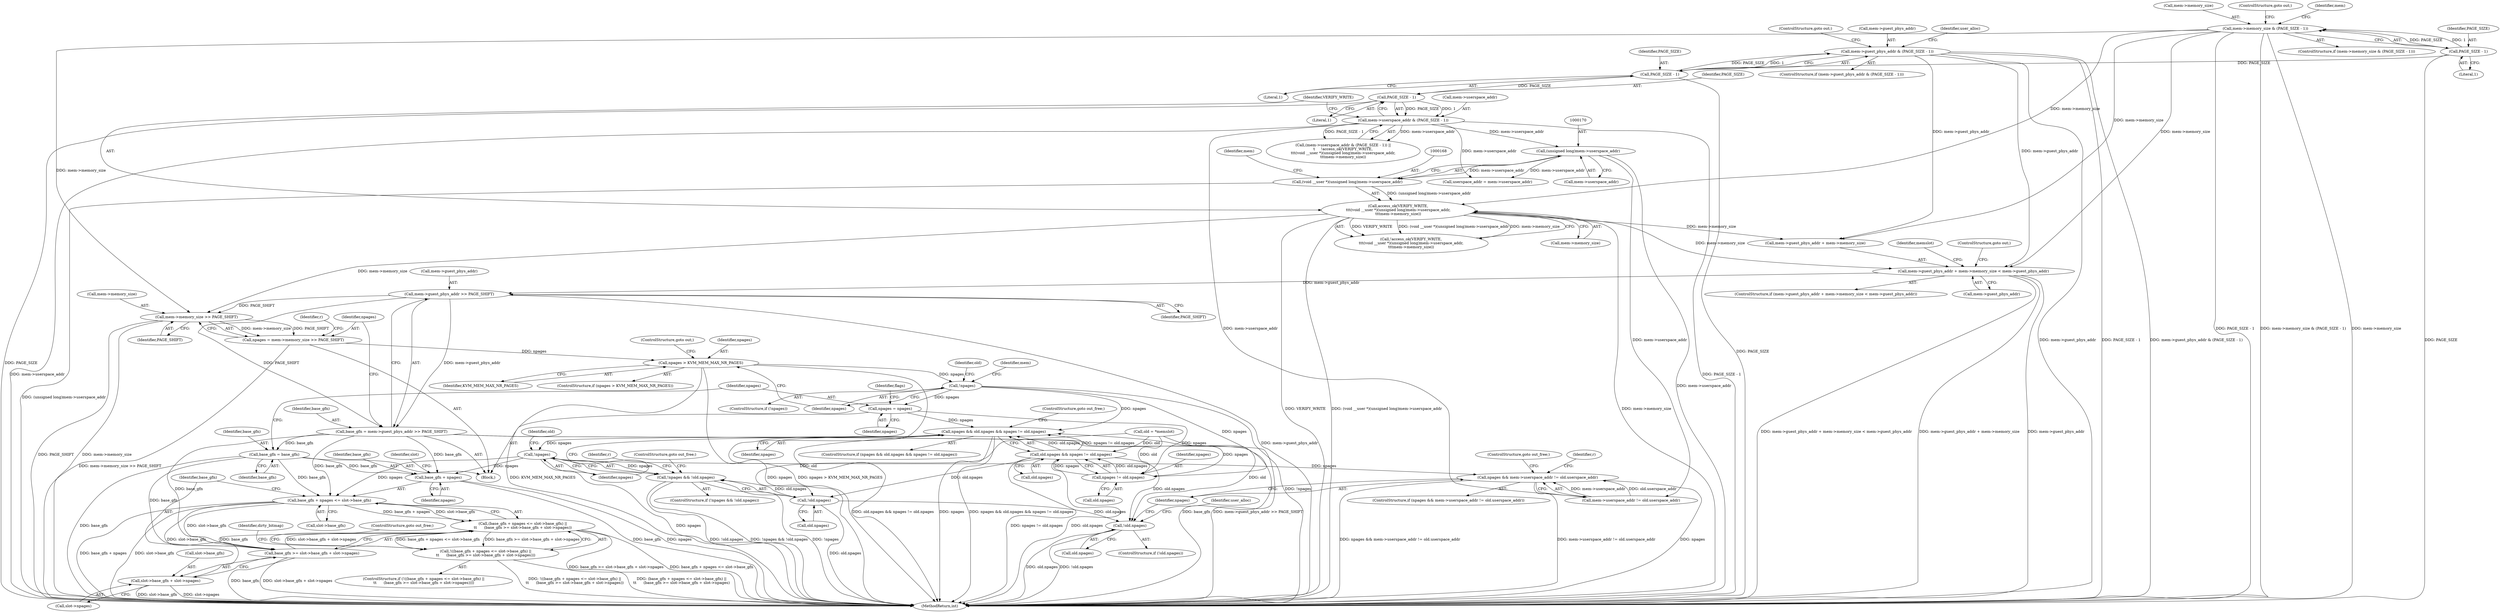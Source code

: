 digraph "0_linux_e40f193f5bb022e927a57a4f5d5194e4f12ddb74@pointer" {
"1000186" [label="(Call,mem->guest_phys_addr + mem->memory_size < mem->guest_phys_addr)"];
"1000145" [label="(Call,mem->guest_phys_addr & (PAGE_SIZE - 1))"];
"1000149" [label="(Call,PAGE_SIZE - 1)"];
"1000140" [label="(Call,PAGE_SIZE - 1)"];
"1000165" [label="(Call,access_ok(VERIFY_WRITE,\n\t\t\t(void __user *)(unsigned long)mem->userspace_addr,\n\t\t\tmem->memory_size))"];
"1000167" [label="(Call,(void __user *)(unsigned long)mem->userspace_addr)"];
"1000169" [label="(Call,(unsigned long)mem->userspace_addr)"];
"1000157" [label="(Call,mem->userspace_addr & (PAGE_SIZE - 1))"];
"1000161" [label="(Call,PAGE_SIZE - 1)"];
"1000136" [label="(Call,mem->memory_size & (PAGE_SIZE - 1))"];
"1000209" [label="(Call,mem->guest_phys_addr >> PAGE_SHIFT)"];
"1000207" [label="(Call,base_gfn = mem->guest_phys_addr >> PAGE_SHIFT)"];
"1000247" [label="(Call,base_gfn = base_gfn)"];
"1000303" [label="(Call,base_gfn + npages <= slot->base_gfn)"];
"1000302" [label="(Call,(base_gfn + npages <= slot->base_gfn) ||\n\t\t      (base_gfn >= slot->base_gfn + slot->npages))"];
"1000301" [label="(Call,!((base_gfn + npages <= slot->base_gfn) ||\n\t\t      (base_gfn >= slot->base_gfn + slot->npages)))"];
"1000310" [label="(Call,base_gfn >= slot->base_gfn + slot->npages)"];
"1000312" [label="(Call,slot->base_gfn + slot->npages)"];
"1000304" [label="(Call,base_gfn + npages)"];
"1000216" [label="(Call,mem->memory_size >> PAGE_SHIFT)"];
"1000214" [label="(Call,npages = mem->memory_size >> PAGE_SHIFT)"];
"1000226" [label="(Call,npages > KVM_MEM_MAX_NR_PAGES)"];
"1000231" [label="(Call,!npages)"];
"1000250" [label="(Call,npages = npages)"];
"1000263" [label="(Call,npages && old.npages && npages != old.npages)"];
"1000277" [label="(Call,!npages)"];
"1000276" [label="(Call,!npages && !old.npages)"];
"1000344" [label="(Call,npages && mem->userspace_addr != old.userspace_addr)"];
"1000269" [label="(Call,npages != old.npages)"];
"1000265" [label="(Call,old.npages && npages != old.npages)"];
"1000279" [label="(Call,!old.npages)"];
"1000328" [label="(Call,!old.npages)"];
"1000251" [label="(Identifier,npages)"];
"1000230" [label="(ControlStructure,if (!npages))"];
"1000171" [label="(Call,mem->userspace_addr)"];
"1000232" [label="(Identifier,npages)"];
"1000222" [label="(Identifier,r)"];
"1000141" [label="(Identifier,PAGE_SIZE)"];
"1000186" [label="(Call,mem->guest_phys_addr + mem->memory_size < mem->guest_phys_addr)"];
"1000303" [label="(Call,base_gfn + npages <= slot->base_gfn)"];
"1000274" [label="(ControlStructure,goto out_free;)"];
"1000252" [label="(Identifier,npages)"];
"1000199" [label="(Identifier,memslot)"];
"1000346" [label="(Call,mem->userspace_addr != old.userspace_addr)"];
"1000214" [label="(Call,npages = mem->memory_size >> PAGE_SHIFT)"];
"1000151" [label="(Literal,1)"];
"1000150" [label="(Identifier,PAGE_SIZE)"];
"1000135" [label="(ControlStructure,if (mem->memory_size & (PAGE_SIZE - 1)))"];
"1000229" [label="(ControlStructure,goto out;)"];
"1000209" [label="(Call,mem->guest_phys_addr >> PAGE_SHIFT)"];
"1000145" [label="(Call,mem->guest_phys_addr & (PAGE_SIZE - 1))"];
"1000167" [label="(Call,(void __user *)(unsigned long)mem->userspace_addr)"];
"1000306" [label="(Identifier,npages)"];
"1000266" [label="(Call,old.npages)"];
"1000215" [label="(Identifier,npages)"];
"1000312" [label="(Call,slot->base_gfn + slot->npages)"];
"1000316" [label="(Call,slot->npages)"];
"1000144" [label="(ControlStructure,if (mem->guest_phys_addr & (PAGE_SIZE - 1)))"];
"1000263" [label="(Call,npages && old.npages && npages != old.npages)"];
"1000305" [label="(Identifier,base_gfn)"];
"1000194" [label="(Call,mem->guest_phys_addr)"];
"1000137" [label="(Call,mem->memory_size)"];
"1000231" [label="(Call,!npages)"];
"1000239" [label="(Identifier,old)"];
"1000155" [label="(Identifier,user_alloc)"];
"1000143" [label="(ControlStructure,goto out;)"];
"1000161" [label="(Call,PAGE_SIZE - 1)"];
"1000285" [label="(Identifier,r)"];
"1000270" [label="(Identifier,npages)"];
"1000164" [label="(Call,!access_ok(VERIFY_WRITE,\n\t\t\t(void __user *)(unsigned long)mem->userspace_addr,\n\t\t\tmem->memory_size))"];
"1000197" [label="(ControlStructure,goto out;)"];
"1000213" [label="(Identifier,PAGE_SHIFT)"];
"1000344" [label="(Call,npages && mem->userspace_addr != old.userspace_addr)"];
"1000311" [label="(Identifier,base_gfn)"];
"1000265" [label="(Call,old.npages && npages != old.npages)"];
"1000187" [label="(Call,mem->guest_phys_addr + mem->memory_size)"];
"1000308" [label="(Identifier,slot)"];
"1000336" [label="(Call,userspace_addr = mem->userspace_addr)"];
"1000248" [label="(Identifier,base_gfn)"];
"1000275" [label="(ControlStructure,if (!npages && !old.npages))"];
"1000329" [label="(Call,old.npages)"];
"1000162" [label="(Identifier,PAGE_SIZE)"];
"1000165" [label="(Call,access_ok(VERIFY_WRITE,\n\t\t\t(void __user *)(unsigned long)mem->userspace_addr,\n\t\t\tmem->memory_size))"];
"1000226" [label="(Call,npages > KVM_MEM_MAX_NR_PAGES)"];
"1000307" [label="(Call,slot->base_gfn)"];
"1000152" [label="(ControlStructure,goto out;)"];
"1000278" [label="(Identifier,npages)"];
"1000269" [label="(Call,npages != old.npages)"];
"1000300" [label="(ControlStructure,if (!((base_gfn + npages <= slot->base_gfn) ||\n\t\t      (base_gfn >= slot->base_gfn + slot->npages))))"];
"1000304" [label="(Call,base_gfn + npages)"];
"1000302" [label="(Call,(base_gfn + npages <= slot->base_gfn) ||\n\t\t      (base_gfn >= slot->base_gfn + slot->npages))"];
"1000146" [label="(Call,mem->guest_phys_addr)"];
"1000276" [label="(Call,!npages && !old.npages)"];
"1000208" [label="(Identifier,base_gfn)"];
"1000116" [label="(Block,)"];
"1000310" [label="(Call,base_gfn >= slot->base_gfn + slot->npages)"];
"1000185" [label="(ControlStructure,if (mem->guest_phys_addr + mem->memory_size < mem->guest_phys_addr))"];
"1000249" [label="(Identifier,base_gfn)"];
"1000345" [label="(Identifier,npages)"];
"1000492" [label="(MethodReturn,int)"];
"1000228" [label="(Identifier,KVM_MEM_MAX_NR_PAGES)"];
"1000225" [label="(ControlStructure,if (npages > KVM_MEM_MAX_NR_PAGES))"];
"1000149" [label="(Call,PAGE_SIZE - 1)"];
"1000142" [label="(Literal,1)"];
"1000207" [label="(Call,base_gfn = mem->guest_phys_addr >> PAGE_SHIFT)"];
"1000169" [label="(Call,(unsigned long)mem->userspace_addr)"];
"1000283" [label="(ControlStructure,goto out_free;)"];
"1000319" [label="(ControlStructure,goto out_free;)"];
"1000277" [label="(Call,!npages)"];
"1000271" [label="(Call,old.npages)"];
"1000158" [label="(Call,mem->userspace_addr)"];
"1000166" [label="(Identifier,VERIFY_WRITE)"];
"1000235" [label="(Identifier,mem)"];
"1000327" [label="(ControlStructure,if (!old.npages))"];
"1000147" [label="(Identifier,mem)"];
"1000220" [label="(Identifier,PAGE_SHIFT)"];
"1000238" [label="(Call,old = *memslot)"];
"1000262" [label="(ControlStructure,if (npages && old.npages && npages != old.npages))"];
"1000157" [label="(Call,mem->userspace_addr & (PAGE_SIZE - 1))"];
"1000175" [label="(Identifier,mem)"];
"1000250" [label="(Call,npages = npages)"];
"1000136" [label="(Call,mem->memory_size & (PAGE_SIZE - 1))"];
"1000328" [label="(Call,!old.npages)"];
"1000210" [label="(Call,mem->guest_phys_addr)"];
"1000301" [label="(Call,!((base_gfn + npages <= slot->base_gfn) ||\n\t\t      (base_gfn >= slot->base_gfn + slot->npages)))"];
"1000279" [label="(Call,!old.npages)"];
"1000343" [label="(ControlStructure,if (npages && mem->userspace_addr != old.userspace_addr))"];
"1000163" [label="(Literal,1)"];
"1000264" [label="(Identifier,npages)"];
"1000281" [label="(Identifier,old)"];
"1000227" [label="(Identifier,npages)"];
"1000216" [label="(Call,mem->memory_size >> PAGE_SHIFT)"];
"1000140" [label="(Call,PAGE_SIZE - 1)"];
"1000360" [label="(ControlStructure,goto out_free;)"];
"1000156" [label="(Call,(mem->userspace_addr & (PAGE_SIZE - 1)) ||\n\t     !access_ok(VERIFY_WRITE,\n\t\t\t(void __user *)(unsigned long)mem->userspace_addr,\n\t\t\tmem->memory_size))"];
"1000280" [label="(Call,old.npages)"];
"1000321" [label="(Identifier,dirty_bitmap)"];
"1000174" [label="(Call,mem->memory_size)"];
"1000254" [label="(Identifier,flags)"];
"1000334" [label="(Identifier,user_alloc)"];
"1000247" [label="(Call,base_gfn = base_gfn)"];
"1000313" [label="(Call,slot->base_gfn)"];
"1000355" [label="(Identifier,r)"];
"1000217" [label="(Call,mem->memory_size)"];
"1000186" -> "1000185"  [label="AST: "];
"1000186" -> "1000194"  [label="CFG: "];
"1000187" -> "1000186"  [label="AST: "];
"1000194" -> "1000186"  [label="AST: "];
"1000197" -> "1000186"  [label="CFG: "];
"1000199" -> "1000186"  [label="CFG: "];
"1000186" -> "1000492"  [label="DDG: mem->guest_phys_addr + mem->memory_size < mem->guest_phys_addr"];
"1000186" -> "1000492"  [label="DDG: mem->guest_phys_addr + mem->memory_size"];
"1000186" -> "1000492"  [label="DDG: mem->guest_phys_addr"];
"1000145" -> "1000186"  [label="DDG: mem->guest_phys_addr"];
"1000165" -> "1000186"  [label="DDG: mem->memory_size"];
"1000136" -> "1000186"  [label="DDG: mem->memory_size"];
"1000186" -> "1000209"  [label="DDG: mem->guest_phys_addr"];
"1000145" -> "1000144"  [label="AST: "];
"1000145" -> "1000149"  [label="CFG: "];
"1000146" -> "1000145"  [label="AST: "];
"1000149" -> "1000145"  [label="AST: "];
"1000152" -> "1000145"  [label="CFG: "];
"1000155" -> "1000145"  [label="CFG: "];
"1000145" -> "1000492"  [label="DDG: PAGE_SIZE - 1"];
"1000145" -> "1000492"  [label="DDG: mem->guest_phys_addr & (PAGE_SIZE - 1)"];
"1000145" -> "1000492"  [label="DDG: mem->guest_phys_addr"];
"1000149" -> "1000145"  [label="DDG: PAGE_SIZE"];
"1000149" -> "1000145"  [label="DDG: 1"];
"1000145" -> "1000187"  [label="DDG: mem->guest_phys_addr"];
"1000149" -> "1000151"  [label="CFG: "];
"1000150" -> "1000149"  [label="AST: "];
"1000151" -> "1000149"  [label="AST: "];
"1000149" -> "1000492"  [label="DDG: PAGE_SIZE"];
"1000140" -> "1000149"  [label="DDG: PAGE_SIZE"];
"1000149" -> "1000161"  [label="DDG: PAGE_SIZE"];
"1000140" -> "1000136"  [label="AST: "];
"1000140" -> "1000142"  [label="CFG: "];
"1000141" -> "1000140"  [label="AST: "];
"1000142" -> "1000140"  [label="AST: "];
"1000136" -> "1000140"  [label="CFG: "];
"1000140" -> "1000492"  [label="DDG: PAGE_SIZE"];
"1000140" -> "1000136"  [label="DDG: PAGE_SIZE"];
"1000140" -> "1000136"  [label="DDG: 1"];
"1000165" -> "1000164"  [label="AST: "];
"1000165" -> "1000174"  [label="CFG: "];
"1000166" -> "1000165"  [label="AST: "];
"1000167" -> "1000165"  [label="AST: "];
"1000174" -> "1000165"  [label="AST: "];
"1000164" -> "1000165"  [label="CFG: "];
"1000165" -> "1000492"  [label="DDG: VERIFY_WRITE"];
"1000165" -> "1000492"  [label="DDG: (void __user *)(unsigned long)mem->userspace_addr"];
"1000165" -> "1000492"  [label="DDG: mem->memory_size"];
"1000165" -> "1000164"  [label="DDG: VERIFY_WRITE"];
"1000165" -> "1000164"  [label="DDG: (void __user *)(unsigned long)mem->userspace_addr"];
"1000165" -> "1000164"  [label="DDG: mem->memory_size"];
"1000167" -> "1000165"  [label="DDG: (unsigned long)mem->userspace_addr"];
"1000136" -> "1000165"  [label="DDG: mem->memory_size"];
"1000165" -> "1000187"  [label="DDG: mem->memory_size"];
"1000165" -> "1000216"  [label="DDG: mem->memory_size"];
"1000167" -> "1000169"  [label="CFG: "];
"1000168" -> "1000167"  [label="AST: "];
"1000169" -> "1000167"  [label="AST: "];
"1000175" -> "1000167"  [label="CFG: "];
"1000167" -> "1000492"  [label="DDG: (unsigned long)mem->userspace_addr"];
"1000169" -> "1000167"  [label="DDG: mem->userspace_addr"];
"1000169" -> "1000171"  [label="CFG: "];
"1000170" -> "1000169"  [label="AST: "];
"1000171" -> "1000169"  [label="AST: "];
"1000169" -> "1000492"  [label="DDG: mem->userspace_addr"];
"1000157" -> "1000169"  [label="DDG: mem->userspace_addr"];
"1000169" -> "1000336"  [label="DDG: mem->userspace_addr"];
"1000169" -> "1000346"  [label="DDG: mem->userspace_addr"];
"1000157" -> "1000156"  [label="AST: "];
"1000157" -> "1000161"  [label="CFG: "];
"1000158" -> "1000157"  [label="AST: "];
"1000161" -> "1000157"  [label="AST: "];
"1000166" -> "1000157"  [label="CFG: "];
"1000156" -> "1000157"  [label="CFG: "];
"1000157" -> "1000492"  [label="DDG: mem->userspace_addr"];
"1000157" -> "1000492"  [label="DDG: PAGE_SIZE - 1"];
"1000157" -> "1000156"  [label="DDG: mem->userspace_addr"];
"1000157" -> "1000156"  [label="DDG: PAGE_SIZE - 1"];
"1000161" -> "1000157"  [label="DDG: PAGE_SIZE"];
"1000161" -> "1000157"  [label="DDG: 1"];
"1000157" -> "1000336"  [label="DDG: mem->userspace_addr"];
"1000157" -> "1000346"  [label="DDG: mem->userspace_addr"];
"1000161" -> "1000163"  [label="CFG: "];
"1000162" -> "1000161"  [label="AST: "];
"1000163" -> "1000161"  [label="AST: "];
"1000161" -> "1000492"  [label="DDG: PAGE_SIZE"];
"1000136" -> "1000135"  [label="AST: "];
"1000137" -> "1000136"  [label="AST: "];
"1000143" -> "1000136"  [label="CFG: "];
"1000147" -> "1000136"  [label="CFG: "];
"1000136" -> "1000492"  [label="DDG: PAGE_SIZE - 1"];
"1000136" -> "1000492"  [label="DDG: mem->memory_size & (PAGE_SIZE - 1)"];
"1000136" -> "1000492"  [label="DDG: mem->memory_size"];
"1000136" -> "1000187"  [label="DDG: mem->memory_size"];
"1000136" -> "1000216"  [label="DDG: mem->memory_size"];
"1000209" -> "1000207"  [label="AST: "];
"1000209" -> "1000213"  [label="CFG: "];
"1000210" -> "1000209"  [label="AST: "];
"1000213" -> "1000209"  [label="AST: "];
"1000207" -> "1000209"  [label="CFG: "];
"1000209" -> "1000492"  [label="DDG: mem->guest_phys_addr"];
"1000209" -> "1000207"  [label="DDG: mem->guest_phys_addr"];
"1000209" -> "1000207"  [label="DDG: PAGE_SHIFT"];
"1000209" -> "1000216"  [label="DDG: PAGE_SHIFT"];
"1000207" -> "1000116"  [label="AST: "];
"1000208" -> "1000207"  [label="AST: "];
"1000215" -> "1000207"  [label="CFG: "];
"1000207" -> "1000492"  [label="DDG: mem->guest_phys_addr >> PAGE_SHIFT"];
"1000207" -> "1000492"  [label="DDG: base_gfn"];
"1000207" -> "1000247"  [label="DDG: base_gfn"];
"1000207" -> "1000303"  [label="DDG: base_gfn"];
"1000207" -> "1000304"  [label="DDG: base_gfn"];
"1000207" -> "1000310"  [label="DDG: base_gfn"];
"1000247" -> "1000116"  [label="AST: "];
"1000247" -> "1000249"  [label="CFG: "];
"1000248" -> "1000247"  [label="AST: "];
"1000249" -> "1000247"  [label="AST: "];
"1000251" -> "1000247"  [label="CFG: "];
"1000247" -> "1000492"  [label="DDG: base_gfn"];
"1000247" -> "1000303"  [label="DDG: base_gfn"];
"1000247" -> "1000304"  [label="DDG: base_gfn"];
"1000247" -> "1000310"  [label="DDG: base_gfn"];
"1000303" -> "1000302"  [label="AST: "];
"1000303" -> "1000307"  [label="CFG: "];
"1000304" -> "1000303"  [label="AST: "];
"1000307" -> "1000303"  [label="AST: "];
"1000311" -> "1000303"  [label="CFG: "];
"1000302" -> "1000303"  [label="CFG: "];
"1000303" -> "1000492"  [label="DDG: base_gfn + npages"];
"1000303" -> "1000492"  [label="DDG: slot->base_gfn"];
"1000303" -> "1000302"  [label="DDG: base_gfn + npages"];
"1000303" -> "1000302"  [label="DDG: slot->base_gfn"];
"1000277" -> "1000303"  [label="DDG: npages"];
"1000303" -> "1000310"  [label="DDG: slot->base_gfn"];
"1000303" -> "1000312"  [label="DDG: slot->base_gfn"];
"1000302" -> "1000301"  [label="AST: "];
"1000302" -> "1000310"  [label="CFG: "];
"1000310" -> "1000302"  [label="AST: "];
"1000301" -> "1000302"  [label="CFG: "];
"1000302" -> "1000492"  [label="DDG: base_gfn >= slot->base_gfn + slot->npages"];
"1000302" -> "1000492"  [label="DDG: base_gfn + npages <= slot->base_gfn"];
"1000302" -> "1000301"  [label="DDG: base_gfn + npages <= slot->base_gfn"];
"1000302" -> "1000301"  [label="DDG: base_gfn >= slot->base_gfn + slot->npages"];
"1000310" -> "1000302"  [label="DDG: base_gfn"];
"1000310" -> "1000302"  [label="DDG: slot->base_gfn + slot->npages"];
"1000301" -> "1000300"  [label="AST: "];
"1000319" -> "1000301"  [label="CFG: "];
"1000321" -> "1000301"  [label="CFG: "];
"1000301" -> "1000492"  [label="DDG: !((base_gfn + npages <= slot->base_gfn) ||\n\t\t      (base_gfn >= slot->base_gfn + slot->npages))"];
"1000301" -> "1000492"  [label="DDG: (base_gfn + npages <= slot->base_gfn) ||\n\t\t      (base_gfn >= slot->base_gfn + slot->npages)"];
"1000310" -> "1000312"  [label="CFG: "];
"1000311" -> "1000310"  [label="AST: "];
"1000312" -> "1000310"  [label="AST: "];
"1000310" -> "1000492"  [label="DDG: slot->base_gfn + slot->npages"];
"1000310" -> "1000492"  [label="DDG: base_gfn"];
"1000312" -> "1000316"  [label="CFG: "];
"1000313" -> "1000312"  [label="AST: "];
"1000316" -> "1000312"  [label="AST: "];
"1000312" -> "1000492"  [label="DDG: slot->npages"];
"1000312" -> "1000492"  [label="DDG: slot->base_gfn"];
"1000304" -> "1000306"  [label="CFG: "];
"1000305" -> "1000304"  [label="AST: "];
"1000306" -> "1000304"  [label="AST: "];
"1000308" -> "1000304"  [label="CFG: "];
"1000304" -> "1000492"  [label="DDG: base_gfn"];
"1000304" -> "1000492"  [label="DDG: npages"];
"1000277" -> "1000304"  [label="DDG: npages"];
"1000216" -> "1000214"  [label="AST: "];
"1000216" -> "1000220"  [label="CFG: "];
"1000217" -> "1000216"  [label="AST: "];
"1000220" -> "1000216"  [label="AST: "];
"1000214" -> "1000216"  [label="CFG: "];
"1000216" -> "1000492"  [label="DDG: mem->memory_size"];
"1000216" -> "1000492"  [label="DDG: PAGE_SHIFT"];
"1000216" -> "1000214"  [label="DDG: mem->memory_size"];
"1000216" -> "1000214"  [label="DDG: PAGE_SHIFT"];
"1000214" -> "1000116"  [label="AST: "];
"1000215" -> "1000214"  [label="AST: "];
"1000222" -> "1000214"  [label="CFG: "];
"1000214" -> "1000492"  [label="DDG: mem->memory_size >> PAGE_SHIFT"];
"1000214" -> "1000226"  [label="DDG: npages"];
"1000226" -> "1000225"  [label="AST: "];
"1000226" -> "1000228"  [label="CFG: "];
"1000227" -> "1000226"  [label="AST: "];
"1000228" -> "1000226"  [label="AST: "];
"1000229" -> "1000226"  [label="CFG: "];
"1000232" -> "1000226"  [label="CFG: "];
"1000226" -> "1000492"  [label="DDG: npages"];
"1000226" -> "1000492"  [label="DDG: npages > KVM_MEM_MAX_NR_PAGES"];
"1000226" -> "1000492"  [label="DDG: KVM_MEM_MAX_NR_PAGES"];
"1000226" -> "1000231"  [label="DDG: npages"];
"1000231" -> "1000230"  [label="AST: "];
"1000231" -> "1000232"  [label="CFG: "];
"1000232" -> "1000231"  [label="AST: "];
"1000235" -> "1000231"  [label="CFG: "];
"1000239" -> "1000231"  [label="CFG: "];
"1000231" -> "1000492"  [label="DDG: !npages"];
"1000231" -> "1000250"  [label="DDG: npages"];
"1000231" -> "1000263"  [label="DDG: npages"];
"1000231" -> "1000269"  [label="DDG: npages"];
"1000250" -> "1000116"  [label="AST: "];
"1000250" -> "1000252"  [label="CFG: "];
"1000251" -> "1000250"  [label="AST: "];
"1000252" -> "1000250"  [label="AST: "];
"1000254" -> "1000250"  [label="CFG: "];
"1000250" -> "1000263"  [label="DDG: npages"];
"1000250" -> "1000269"  [label="DDG: npages"];
"1000263" -> "1000262"  [label="AST: "];
"1000263" -> "1000264"  [label="CFG: "];
"1000263" -> "1000265"  [label="CFG: "];
"1000264" -> "1000263"  [label="AST: "];
"1000265" -> "1000263"  [label="AST: "];
"1000274" -> "1000263"  [label="CFG: "];
"1000278" -> "1000263"  [label="CFG: "];
"1000263" -> "1000492"  [label="DDG: old.npages && npages != old.npages"];
"1000263" -> "1000492"  [label="DDG: npages"];
"1000263" -> "1000492"  [label="DDG: npages && old.npages && npages != old.npages"];
"1000269" -> "1000263"  [label="DDG: npages"];
"1000265" -> "1000263"  [label="DDG: old.npages"];
"1000265" -> "1000263"  [label="DDG: npages != old.npages"];
"1000263" -> "1000277"  [label="DDG: npages"];
"1000277" -> "1000276"  [label="AST: "];
"1000277" -> "1000278"  [label="CFG: "];
"1000278" -> "1000277"  [label="AST: "];
"1000281" -> "1000277"  [label="CFG: "];
"1000276" -> "1000277"  [label="CFG: "];
"1000277" -> "1000492"  [label="DDG: npages"];
"1000277" -> "1000276"  [label="DDG: npages"];
"1000277" -> "1000344"  [label="DDG: npages"];
"1000276" -> "1000275"  [label="AST: "];
"1000276" -> "1000279"  [label="CFG: "];
"1000279" -> "1000276"  [label="AST: "];
"1000283" -> "1000276"  [label="CFG: "];
"1000285" -> "1000276"  [label="CFG: "];
"1000276" -> "1000492"  [label="DDG: !npages && !old.npages"];
"1000276" -> "1000492"  [label="DDG: !npages"];
"1000276" -> "1000492"  [label="DDG: !old.npages"];
"1000279" -> "1000276"  [label="DDG: old.npages"];
"1000344" -> "1000343"  [label="AST: "];
"1000344" -> "1000345"  [label="CFG: "];
"1000344" -> "1000346"  [label="CFG: "];
"1000345" -> "1000344"  [label="AST: "];
"1000346" -> "1000344"  [label="AST: "];
"1000355" -> "1000344"  [label="CFG: "];
"1000360" -> "1000344"  [label="CFG: "];
"1000344" -> "1000492"  [label="DDG: npages && mem->userspace_addr != old.userspace_addr"];
"1000344" -> "1000492"  [label="DDG: mem->userspace_addr != old.userspace_addr"];
"1000344" -> "1000492"  [label="DDG: npages"];
"1000346" -> "1000344"  [label="DDG: mem->userspace_addr"];
"1000346" -> "1000344"  [label="DDG: old.userspace_addr"];
"1000269" -> "1000265"  [label="AST: "];
"1000269" -> "1000271"  [label="CFG: "];
"1000270" -> "1000269"  [label="AST: "];
"1000271" -> "1000269"  [label="AST: "];
"1000265" -> "1000269"  [label="CFG: "];
"1000269" -> "1000265"  [label="DDG: old.npages"];
"1000269" -> "1000265"  [label="DDG: npages"];
"1000238" -> "1000269"  [label="DDG: old"];
"1000265" -> "1000266"  [label="CFG: "];
"1000266" -> "1000265"  [label="AST: "];
"1000265" -> "1000492"  [label="DDG: npages != old.npages"];
"1000265" -> "1000492"  [label="DDG: old.npages"];
"1000238" -> "1000265"  [label="DDG: old"];
"1000265" -> "1000279"  [label="DDG: old.npages"];
"1000265" -> "1000328"  [label="DDG: old.npages"];
"1000279" -> "1000280"  [label="CFG: "];
"1000280" -> "1000279"  [label="AST: "];
"1000279" -> "1000492"  [label="DDG: old.npages"];
"1000238" -> "1000279"  [label="DDG: old"];
"1000279" -> "1000328"  [label="DDG: old.npages"];
"1000328" -> "1000327"  [label="AST: "];
"1000328" -> "1000329"  [label="CFG: "];
"1000329" -> "1000328"  [label="AST: "];
"1000334" -> "1000328"  [label="CFG: "];
"1000345" -> "1000328"  [label="CFG: "];
"1000328" -> "1000492"  [label="DDG: !old.npages"];
"1000328" -> "1000492"  [label="DDG: old.npages"];
"1000238" -> "1000328"  [label="DDG: old"];
}
